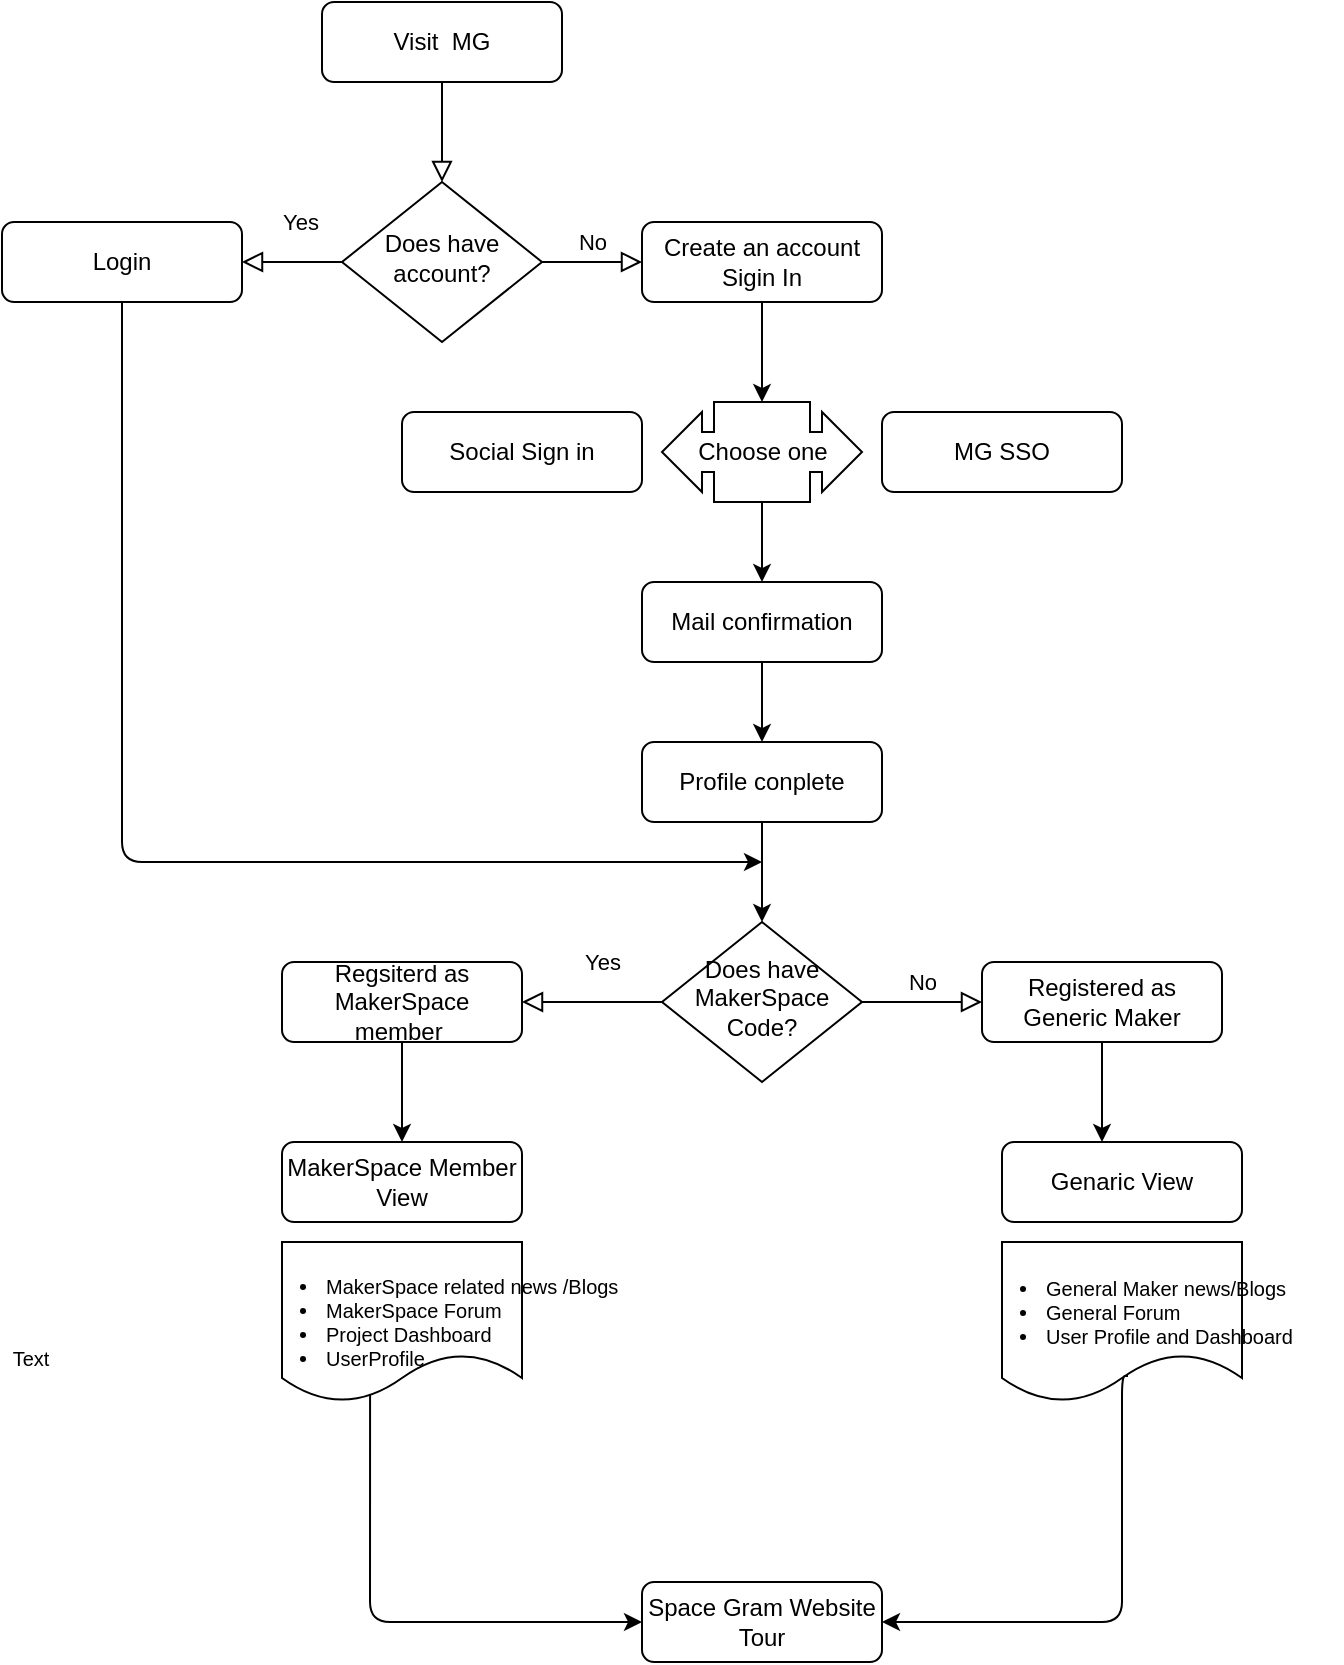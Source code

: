 <mxfile version="12.8.4" type="github">
  <diagram id="C5RBs43oDa-KdzZeNtuy" name="Page-1">
    <mxGraphModel dx="854" dy="506" grid="1" gridSize="10" guides="1" tooltips="1" connect="1" arrows="1" fold="1" page="1" pageScale="1" pageWidth="827" pageHeight="1169" math="0" shadow="0">
      <root>
        <mxCell id="WIyWlLk6GJQsqaUBKTNV-0" />
        <mxCell id="WIyWlLk6GJQsqaUBKTNV-1" parent="WIyWlLk6GJQsqaUBKTNV-0" />
        <mxCell id="WIyWlLk6GJQsqaUBKTNV-2" value="" style="rounded=0;html=1;jettySize=auto;orthogonalLoop=1;fontSize=11;endArrow=block;endFill=0;endSize=8;strokeWidth=1;shadow=0;labelBackgroundColor=none;edgeStyle=orthogonalEdgeStyle;" parent="WIyWlLk6GJQsqaUBKTNV-1" source="WIyWlLk6GJQsqaUBKTNV-3" target="WIyWlLk6GJQsqaUBKTNV-6" edge="1">
          <mxGeometry relative="1" as="geometry" />
        </mxCell>
        <mxCell id="WIyWlLk6GJQsqaUBKTNV-3" value="Visit&amp;nbsp; MG" style="rounded=1;whiteSpace=wrap;html=1;fontSize=12;glass=0;strokeWidth=1;shadow=0;" parent="WIyWlLk6GJQsqaUBKTNV-1" vertex="1">
          <mxGeometry x="360" y="20" width="120" height="40" as="geometry" />
        </mxCell>
        <mxCell id="WIyWlLk6GJQsqaUBKTNV-4" value="Yes" style="rounded=0;html=1;jettySize=auto;orthogonalLoop=1;fontSize=11;endArrow=block;endFill=0;endSize=8;strokeWidth=1;shadow=0;labelBackgroundColor=none;edgeStyle=orthogonalEdgeStyle;" parent="WIyWlLk6GJQsqaUBKTNV-1" source="WIyWlLk6GJQsqaUBKTNV-6" edge="1">
          <mxGeometry x="-0.143" y="-20" relative="1" as="geometry">
            <mxPoint as="offset" />
            <mxPoint x="320" y="150" as="targetPoint" />
          </mxGeometry>
        </mxCell>
        <mxCell id="WIyWlLk6GJQsqaUBKTNV-5" value="No" style="edgeStyle=orthogonalEdgeStyle;rounded=0;html=1;jettySize=auto;orthogonalLoop=1;fontSize=11;endArrow=block;endFill=0;endSize=8;strokeWidth=1;shadow=0;labelBackgroundColor=none;" parent="WIyWlLk6GJQsqaUBKTNV-1" source="WIyWlLk6GJQsqaUBKTNV-6" target="WIyWlLk6GJQsqaUBKTNV-7" edge="1">
          <mxGeometry y="10" relative="1" as="geometry">
            <mxPoint as="offset" />
          </mxGeometry>
        </mxCell>
        <mxCell id="WIyWlLk6GJQsqaUBKTNV-6" value="Does have account?" style="rhombus;whiteSpace=wrap;html=1;shadow=0;fontFamily=Helvetica;fontSize=12;align=center;strokeWidth=1;spacing=6;spacingTop=-4;" parent="WIyWlLk6GJQsqaUBKTNV-1" vertex="1">
          <mxGeometry x="370" y="110" width="100" height="80" as="geometry" />
        </mxCell>
        <mxCell id="WIyWlLk6GJQsqaUBKTNV-7" value="Create an account&lt;br&gt;Sigin In" style="rounded=1;whiteSpace=wrap;html=1;fontSize=12;glass=0;strokeWidth=1;shadow=0;" parent="WIyWlLk6GJQsqaUBKTNV-1" vertex="1">
          <mxGeometry x="520" y="130" width="120" height="40" as="geometry" />
        </mxCell>
        <mxCell id="WIyWlLk6GJQsqaUBKTNV-11" value="MG SSO" style="rounded=1;whiteSpace=wrap;html=1;fontSize=12;glass=0;strokeWidth=1;shadow=0;" parent="WIyWlLk6GJQsqaUBKTNV-1" vertex="1">
          <mxGeometry x="640" y="225" width="120" height="40" as="geometry" />
        </mxCell>
        <mxCell id="CtNfRM9guJdIvLmf_Omx-0" value="" style="endArrow=classic;html=1;exitX=0.5;exitY=1;exitDx=0;exitDy=0;" parent="WIyWlLk6GJQsqaUBKTNV-1" source="WIyWlLk6GJQsqaUBKTNV-7" edge="1">
          <mxGeometry width="50" height="50" relative="1" as="geometry">
            <mxPoint x="580" y="180" as="sourcePoint" />
            <mxPoint x="580" y="220" as="targetPoint" />
          </mxGeometry>
        </mxCell>
        <mxCell id="iPSKqYX2YNfqsW9dUvsd-0" value="Social Sign in" style="rounded=1;whiteSpace=wrap;html=1;fontSize=12;glass=0;strokeWidth=1;shadow=0;" vertex="1" parent="WIyWlLk6GJQsqaUBKTNV-1">
          <mxGeometry x="400" y="225" width="120" height="40" as="geometry" />
        </mxCell>
        <mxCell id="iPSKqYX2YNfqsW9dUvsd-5" value="Choose one" style="html=1;shadow=0;dashed=0;align=center;verticalAlign=middle;shape=mxgraph.arrows2.calloutDoubleArrow;dy=10;dx=20;notch=24;arrowHead=10;" vertex="1" parent="WIyWlLk6GJQsqaUBKTNV-1">
          <mxGeometry x="530" y="220" width="100" height="50" as="geometry" />
        </mxCell>
        <mxCell id="iPSKqYX2YNfqsW9dUvsd-6" value="" style="endArrow=classic;html=1;exitX=0.5;exitY=1;exitDx=0;exitDy=0;exitPerimeter=0;" edge="1" parent="WIyWlLk6GJQsqaUBKTNV-1" source="iPSKqYX2YNfqsW9dUvsd-5">
          <mxGeometry width="50" height="50" relative="1" as="geometry">
            <mxPoint x="560" y="330" as="sourcePoint" />
            <mxPoint x="580" y="310" as="targetPoint" />
          </mxGeometry>
        </mxCell>
        <mxCell id="iPSKqYX2YNfqsW9dUvsd-8" value="Mail confirmation" style="rounded=1;whiteSpace=wrap;html=1;fontSize=12;glass=0;strokeWidth=1;shadow=0;" vertex="1" parent="WIyWlLk6GJQsqaUBKTNV-1">
          <mxGeometry x="520" y="310" width="120" height="40" as="geometry" />
        </mxCell>
        <mxCell id="iPSKqYX2YNfqsW9dUvsd-12" value="" style="edgeStyle=orthogonalEdgeStyle;rounded=0;orthogonalLoop=1;jettySize=auto;html=1;entryX=0.5;entryY=0;entryDx=0;entryDy=0;exitX=0.5;exitY=1;exitDx=0;exitDy=0;" edge="1" parent="WIyWlLk6GJQsqaUBKTNV-1" source="iPSKqYX2YNfqsW9dUvsd-8" target="iPSKqYX2YNfqsW9dUvsd-9">
          <mxGeometry relative="1" as="geometry">
            <mxPoint x="540" y="370" as="sourcePoint" />
          </mxGeometry>
        </mxCell>
        <mxCell id="iPSKqYX2YNfqsW9dUvsd-9" value="Profile conplete" style="rounded=1;whiteSpace=wrap;html=1;fontSize=12;glass=0;strokeWidth=1;shadow=0;" vertex="1" parent="WIyWlLk6GJQsqaUBKTNV-1">
          <mxGeometry x="520" y="390" width="120" height="40" as="geometry" />
        </mxCell>
        <mxCell id="iPSKqYX2YNfqsW9dUvsd-20" value="" style="endArrow=classic;html=1;exitX=0.5;exitY=1;exitDx=0;exitDy=0;entryX=0.5;entryY=0;entryDx=0;entryDy=0;" edge="1" parent="WIyWlLk6GJQsqaUBKTNV-1" source="iPSKqYX2YNfqsW9dUvsd-9">
          <mxGeometry width="50" height="50" relative="1" as="geometry">
            <mxPoint x="590" y="180" as="sourcePoint" />
            <mxPoint x="580" y="480" as="targetPoint" />
          </mxGeometry>
        </mxCell>
        <mxCell id="iPSKqYX2YNfqsW9dUvsd-21" value="Does have MakerSpace Code?" style="rhombus;whiteSpace=wrap;html=1;shadow=0;fontFamily=Helvetica;fontSize=12;align=center;strokeWidth=1;spacing=6;spacingTop=-4;" vertex="1" parent="WIyWlLk6GJQsqaUBKTNV-1">
          <mxGeometry x="530" y="480" width="100" height="80" as="geometry" />
        </mxCell>
        <mxCell id="iPSKqYX2YNfqsW9dUvsd-22" value="No" style="edgeStyle=orthogonalEdgeStyle;rounded=0;html=1;jettySize=auto;orthogonalLoop=1;fontSize=11;endArrow=block;endFill=0;endSize=8;strokeWidth=1;shadow=0;labelBackgroundColor=none;exitX=1;exitY=0.5;exitDx=0;exitDy=0;" edge="1" parent="WIyWlLk6GJQsqaUBKTNV-1" source="iPSKqYX2YNfqsW9dUvsd-21">
          <mxGeometry y="10" relative="1" as="geometry">
            <mxPoint as="offset" />
            <mxPoint x="480" y="160" as="sourcePoint" />
            <mxPoint x="690" y="520" as="targetPoint" />
            <Array as="points">
              <mxPoint x="660" y="520" />
              <mxPoint x="660" y="520" />
            </Array>
          </mxGeometry>
        </mxCell>
        <mxCell id="iPSKqYX2YNfqsW9dUvsd-23" value="Yes" style="rounded=0;html=1;jettySize=auto;orthogonalLoop=1;fontSize=11;endArrow=block;endFill=0;endSize=8;strokeWidth=1;shadow=0;labelBackgroundColor=none;edgeStyle=orthogonalEdgeStyle;exitX=0;exitY=0.5;exitDx=0;exitDy=0;" edge="1" parent="WIyWlLk6GJQsqaUBKTNV-1" source="iPSKqYX2YNfqsW9dUvsd-21">
          <mxGeometry x="-0.143" y="-20" relative="1" as="geometry">
            <mxPoint as="offset" />
            <mxPoint x="380" y="160" as="sourcePoint" />
            <mxPoint x="460" y="520" as="targetPoint" />
          </mxGeometry>
        </mxCell>
        <mxCell id="iPSKqYX2YNfqsW9dUvsd-24" value="Login" style="rounded=1;whiteSpace=wrap;html=1;fontSize=12;glass=0;strokeWidth=1;shadow=0;" vertex="1" parent="WIyWlLk6GJQsqaUBKTNV-1">
          <mxGeometry x="200" y="130" width="120" height="40" as="geometry" />
        </mxCell>
        <mxCell id="iPSKqYX2YNfqsW9dUvsd-25" value="Regsiterd as MakerSpace member&amp;nbsp;" style="rounded=1;whiteSpace=wrap;html=1;fontSize=12;glass=0;strokeWidth=1;shadow=0;" vertex="1" parent="WIyWlLk6GJQsqaUBKTNV-1">
          <mxGeometry x="340" y="500" width="120" height="40" as="geometry" />
        </mxCell>
        <mxCell id="iPSKqYX2YNfqsW9dUvsd-26" value="Registered as Generic Maker" style="rounded=1;whiteSpace=wrap;html=1;fontSize=12;glass=0;strokeWidth=1;shadow=0;" vertex="1" parent="WIyWlLk6GJQsqaUBKTNV-1">
          <mxGeometry x="690" y="500" width="120" height="40" as="geometry" />
        </mxCell>
        <mxCell id="iPSKqYX2YNfqsW9dUvsd-28" value="" style="endArrow=classic;html=1;exitX=0.5;exitY=1;exitDx=0;exitDy=0;" edge="1" parent="WIyWlLk6GJQsqaUBKTNV-1" source="iPSKqYX2YNfqsW9dUvsd-25">
          <mxGeometry width="50" height="50" relative="1" as="geometry">
            <mxPoint x="389" y="540" as="sourcePoint" />
            <mxPoint x="400" y="590" as="targetPoint" />
          </mxGeometry>
        </mxCell>
        <mxCell id="iPSKqYX2YNfqsW9dUvsd-29" value="" style="endArrow=classic;html=1;exitX=0.5;exitY=1;exitDx=0;exitDy=0;" edge="1" parent="WIyWlLk6GJQsqaUBKTNV-1" source="iPSKqYX2YNfqsW9dUvsd-26">
          <mxGeometry width="50" height="50" relative="1" as="geometry">
            <mxPoint x="410" y="550" as="sourcePoint" />
            <mxPoint x="750" y="590" as="targetPoint" />
          </mxGeometry>
        </mxCell>
        <mxCell id="iPSKqYX2YNfqsW9dUvsd-30" value="MakerSpace Member View" style="rounded=1;whiteSpace=wrap;html=1;fontSize=12;glass=0;strokeWidth=1;shadow=0;" vertex="1" parent="WIyWlLk6GJQsqaUBKTNV-1">
          <mxGeometry x="340" y="590" width="120" height="40" as="geometry" />
        </mxCell>
        <mxCell id="iPSKqYX2YNfqsW9dUvsd-31" value="Genaric View" style="rounded=1;whiteSpace=wrap;html=1;fontSize=12;glass=0;strokeWidth=1;shadow=0;" vertex="1" parent="WIyWlLk6GJQsqaUBKTNV-1">
          <mxGeometry x="700" y="590" width="120" height="40" as="geometry" />
        </mxCell>
        <mxCell id="iPSKqYX2YNfqsW9dUvsd-32" value="" style="endArrow=classic;html=1;" edge="1" parent="WIyWlLk6GJQsqaUBKTNV-1" source="iPSKqYX2YNfqsW9dUvsd-24">
          <mxGeometry width="50" height="50" relative="1" as="geometry">
            <mxPoint x="260" y="173" as="sourcePoint" />
            <mxPoint x="580" y="450" as="targetPoint" />
            <Array as="points">
              <mxPoint x="260" y="450" />
            </Array>
          </mxGeometry>
        </mxCell>
        <mxCell id="iPSKqYX2YNfqsW9dUvsd-39" value="" style="shape=document;whiteSpace=wrap;html=1;boundedLbl=1;" vertex="1" parent="WIyWlLk6GJQsqaUBKTNV-1">
          <mxGeometry x="340" y="640" width="120" height="80" as="geometry" />
        </mxCell>
        <mxCell id="iPSKqYX2YNfqsW9dUvsd-40" value="" style="shape=document;whiteSpace=wrap;html=1;boundedLbl=1;" vertex="1" parent="WIyWlLk6GJQsqaUBKTNV-1">
          <mxGeometry x="700" y="640" width="120" height="80" as="geometry" />
        </mxCell>
        <mxCell id="iPSKqYX2YNfqsW9dUvsd-43" value="&lt;ul style=&quot;font-size: 10px;&quot;&gt;&lt;li style=&quot;font-size: 10px;&quot;&gt;MakerSpace related news /Blogs&lt;/li&gt;&lt;li style=&quot;font-size: 10px;&quot;&gt;MakerSpace Forum&lt;/li&gt;&lt;li style=&quot;font-size: 10px;&quot;&gt;Project Dashboard&lt;/li&gt;&lt;li style=&quot;font-size: 10px;&quot;&gt;UserProfile&lt;/li&gt;&lt;/ul&gt;" style="text;html=1;strokeColor=none;fillColor=none;align=left;verticalAlign=middle;whiteSpace=wrap;rounded=0;fontSize=10;" vertex="1" parent="WIyWlLk6GJQsqaUBKTNV-1">
          <mxGeometry x="320" y="605" width="190" height="150" as="geometry" />
        </mxCell>
        <mxCell id="iPSKqYX2YNfqsW9dUvsd-44" value="&lt;ul style=&quot;font-size: 10px&quot;&gt;&lt;li style=&quot;font-size: 10px&quot;&gt;General Maker news/Blogs&lt;/li&gt;&lt;li style=&quot;font-size: 10px&quot;&gt;General Forum&lt;/li&gt;&lt;li style=&quot;font-size: 10px&quot;&gt;User Profile and Dashboard&lt;/li&gt;&lt;/ul&gt;" style="text;html=1;strokeColor=none;fillColor=none;align=left;verticalAlign=middle;whiteSpace=wrap;rounded=0;fontSize=10;" vertex="1" parent="WIyWlLk6GJQsqaUBKTNV-1">
          <mxGeometry x="680" y="600" width="190" height="150" as="geometry" />
        </mxCell>
        <mxCell id="iPSKqYX2YNfqsW9dUvsd-46" value="Space Gram Website Tour" style="rounded=1;whiteSpace=wrap;html=1;fontSize=12;glass=0;strokeWidth=1;shadow=0;" vertex="1" parent="WIyWlLk6GJQsqaUBKTNV-1">
          <mxGeometry x="520" y="810" width="120" height="40" as="geometry" />
        </mxCell>
        <mxCell id="iPSKqYX2YNfqsW9dUvsd-51" value="" style="edgeStyle=segmentEdgeStyle;endArrow=classic;html=1;fontSize=10;entryX=0;entryY=0.5;entryDx=0;entryDy=0;exitX=0.367;exitY=0.95;exitDx=0;exitDy=0;exitPerimeter=0;" edge="1" parent="WIyWlLk6GJQsqaUBKTNV-1" source="iPSKqYX2YNfqsW9dUvsd-39" target="iPSKqYX2YNfqsW9dUvsd-46">
          <mxGeometry width="50" height="50" relative="1" as="geometry">
            <mxPoint x="380" y="820" as="sourcePoint" />
            <mxPoint x="430" y="770" as="targetPoint" />
            <Array as="points">
              <mxPoint x="384" y="830" />
            </Array>
          </mxGeometry>
        </mxCell>
        <mxCell id="iPSKqYX2YNfqsW9dUvsd-52" value="Text" style="text;html=1;align=center;verticalAlign=middle;resizable=0;points=[];autosize=1;fontSize=10;" vertex="1" parent="WIyWlLk6GJQsqaUBKTNV-1">
          <mxGeometry x="199" y="688" width="30" height="20" as="geometry" />
        </mxCell>
        <mxCell id="iPSKqYX2YNfqsW9dUvsd-54" value="" style="edgeStyle=segmentEdgeStyle;endArrow=classic;html=1;fontSize=10;entryX=1;entryY=0.5;entryDx=0;entryDy=0;exitX=0.525;exitY=0.838;exitDx=0;exitDy=0;exitPerimeter=0;" edge="1" parent="WIyWlLk6GJQsqaUBKTNV-1" source="iPSKqYX2YNfqsW9dUvsd-40" target="iPSKqYX2YNfqsW9dUvsd-46">
          <mxGeometry width="50" height="50" relative="1" as="geometry">
            <mxPoint x="610" y="870" as="sourcePoint" />
            <mxPoint x="580" y="1000" as="targetPoint" />
            <Array as="points">
              <mxPoint x="760" y="707" />
              <mxPoint x="760" y="830" />
            </Array>
          </mxGeometry>
        </mxCell>
      </root>
    </mxGraphModel>
  </diagram>
</mxfile>
